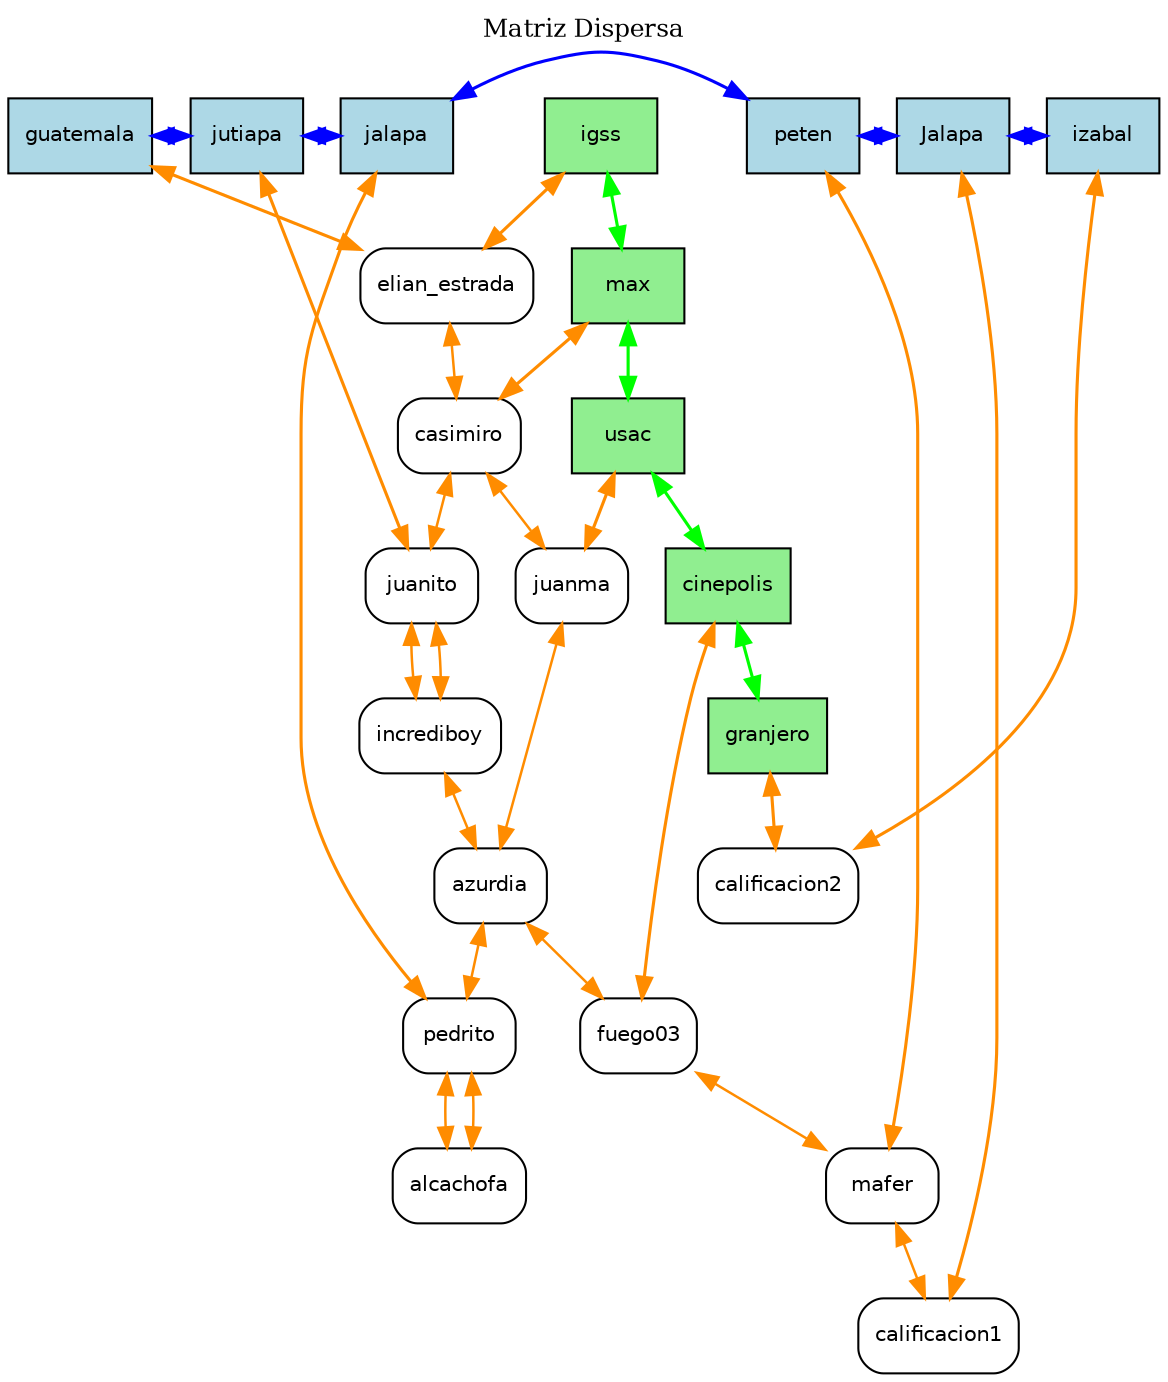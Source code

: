 digraph MatrizDispersa {
rankdir=TB;
graph[fontsize=12, labelloc=t, label="Matriz Dispersa", fontcolor=black];
node[shape=box, style=filled, fontname="Helvetica", fontsize=10];
edge[penwidth=1.2, color=gray];
{ rank=same; H_guatemala[label="guatemala", fillcolor=lightblue, fontcolor=black]; H_jutiapa[label="jutiapa", fillcolor=lightblue, fontcolor=black]; H_jalapa[label="jalapa", fillcolor=lightblue, fontcolor=black]; H_peten[label="peten", fillcolor=lightblue, fontcolor=black]; H_Jalapa[label="Jalapa", fillcolor=lightblue, fontcolor=black]; H_izabal[label="izabal", fillcolor=lightblue, fontcolor=black]; }
V_igss[label="igss", fillcolor=lightgreen, fontcolor=black];
V_max[label="max", fillcolor=lightgreen, fontcolor=black];
V_usac[label="usac", fillcolor=lightgreen, fontcolor=black];
V_cinepolis[label="cinepolis", fillcolor=lightgreen, fontcolor=black];
V_granjero[label="granjero", fillcolor=lightgreen, fontcolor=black];
N_elian_estrada[label="elian_estrada", fillcolor=white, fontcolor=black, style="rounded,filled"];
N_casimiro[label="casimiro", fillcolor=white, fontcolor=black, style="rounded,filled"];
N_juanma[label="juanma", fillcolor=white, fontcolor=black, style="rounded,filled"];
N_juanito[label="juanito", fillcolor=white, fontcolor=black, style="rounded,filled"];
N_incrediboy[label="incrediboy", fillcolor=white, fontcolor=black, style="rounded,filled"];
N_azurdia[label="azurdia", fillcolor=white, fontcolor=black, style="rounded,filled"];
N_fuego03[label="fuego03", fillcolor=white, fontcolor=black, style="rounded,filled"];
N_pedrito[label="pedrito", fillcolor=white, fontcolor=black, style="rounded,filled"];
N_alcachofa[label="alcachofa", fillcolor=white, fontcolor=black, style="rounded,filled"];
N_mafer[label="mafer", fillcolor=white, fontcolor=black, style="rounded,filled"];
N_calificacion1[label="calificacion1", fillcolor=white, fontcolor=black, style="rounded,filled"];
N_calificacion2[label="calificacion2", fillcolor=white, fontcolor=black, style="rounded,filled"];
H_guatemala -> H_jutiapa [dir=both, color=blue, penwidth=1.5];
H_guatemala -> N_elian_estrada [dir=both, color=darkorange, penwidth=1.5];
N_elian_estrada -> N_casimiro [dir=both, color=darkorange, penwidth=1.2];
N_casimiro -> N_juanma [dir=both, color=darkorange, penwidth=1.2];
H_jutiapa -> H_jalapa [dir=both, color=blue, penwidth=1.5];
H_jutiapa -> N_juanito [dir=both, color=darkorange, penwidth=1.5];
N_juanito -> N_incrediboy [dir=both, color=darkorange, penwidth=1.2];
N_incrediboy -> N_azurdia [dir=both, color=darkorange, penwidth=1.2];
N_azurdia -> N_fuego03 [dir=both, color=darkorange, penwidth=1.2];
H_jalapa -> H_peten [dir=both, color=blue, penwidth=1.5];
H_jalapa -> N_pedrito [dir=both, color=darkorange, penwidth=1.5];
N_pedrito -> N_alcachofa [dir=both, color=darkorange, penwidth=1.2];
H_peten -> H_Jalapa [dir=both, color=blue, penwidth=1.5];
H_peten -> N_mafer [dir=both, color=darkorange, penwidth=1.5];
H_Jalapa -> H_izabal [dir=both, color=blue, penwidth=1.5];
H_Jalapa -> N_calificacion1 [dir=both, color=darkorange, penwidth=1.5];
H_izabal -> N_calificacion2 [dir=both, color=darkorange, penwidth=1.5];
V_igss -> V_max [dir=both, color=green, penwidth=1.5];
V_igss -> N_elian_estrada [dir=both, color=darkorange, penwidth=1.5];
V_max -> V_usac [dir=both, color=green, penwidth=1.5];
V_max -> N_casimiro [dir=both, color=darkorange, penwidth=1.5];
N_casimiro -> N_juanito [dir=both, color=darkorange, penwidth=1.2];
N_juanito -> N_incrediboy [dir=both, color=darkorange, penwidth=1.2];
V_usac -> V_cinepolis [dir=both, color=green, penwidth=1.5];
V_usac -> N_juanma [dir=both, color=darkorange, penwidth=1.5];
N_juanma -> N_azurdia [dir=both, color=darkorange, penwidth=1.2];
N_azurdia -> N_pedrito [dir=both, color=darkorange, penwidth=1.2];
N_pedrito -> N_alcachofa [dir=both, color=darkorange, penwidth=1.2];
V_cinepolis -> V_granjero [dir=both, color=green, penwidth=1.5];
V_cinepolis -> N_fuego03 [dir=both, color=darkorange, penwidth=1.5];
N_fuego03 -> N_mafer [dir=both, color=darkorange, penwidth=1.2];
N_mafer -> N_calificacion1 [dir=both, color=darkorange, penwidth=1.2];
V_granjero -> N_calificacion2 [dir=both, color=darkorange, penwidth=1.5];
}
